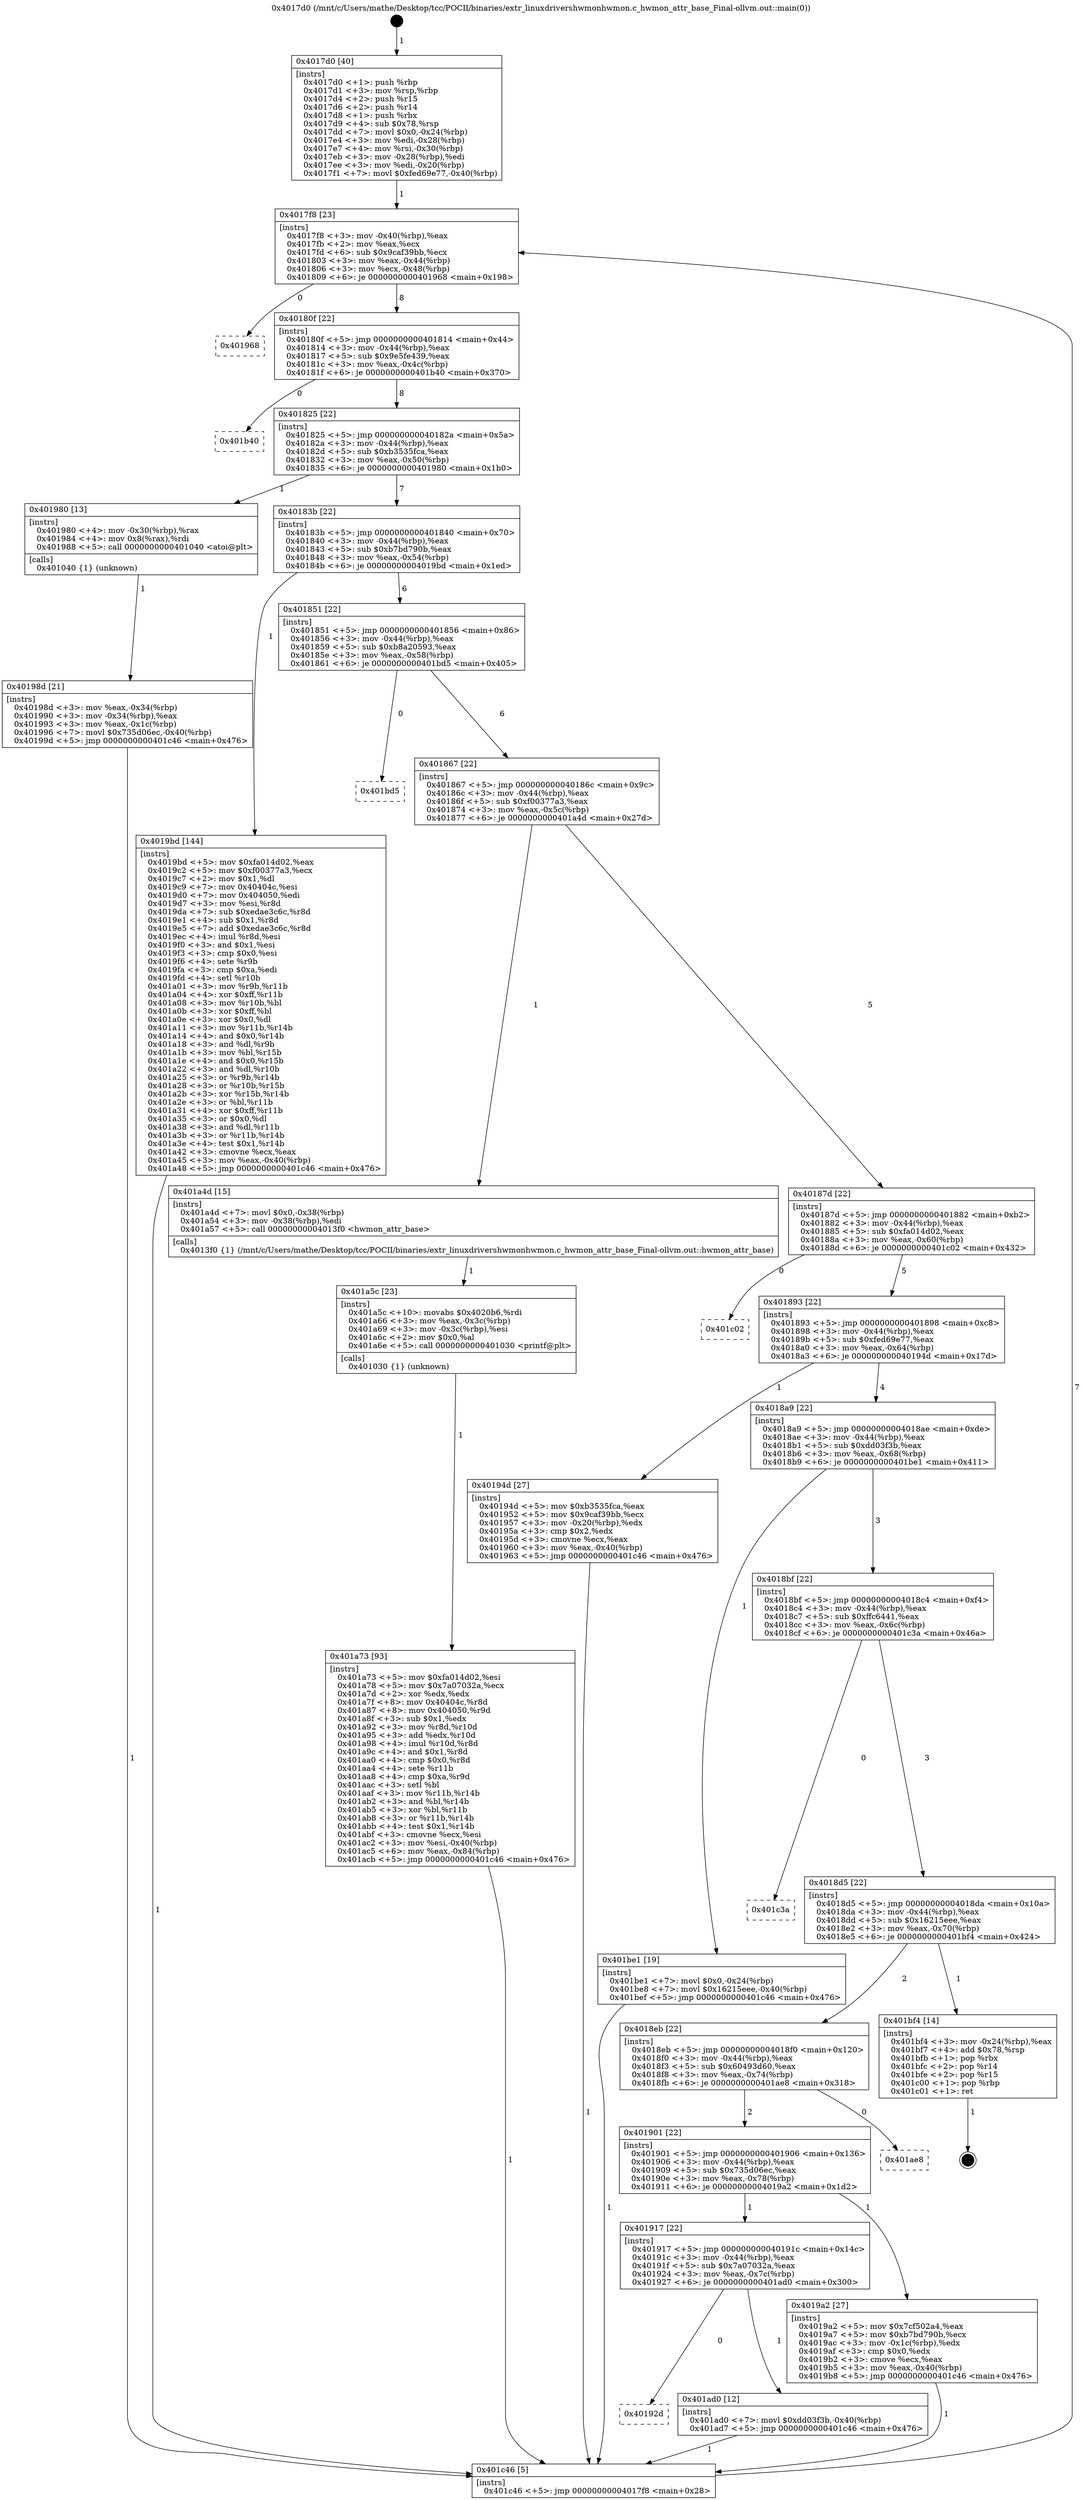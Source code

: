 digraph "0x4017d0" {
  label = "0x4017d0 (/mnt/c/Users/mathe/Desktop/tcc/POCII/binaries/extr_linuxdrivershwmonhwmon.c_hwmon_attr_base_Final-ollvm.out::main(0))"
  labelloc = "t"
  node[shape=record]

  Entry [label="",width=0.3,height=0.3,shape=circle,fillcolor=black,style=filled]
  "0x4017f8" [label="{
     0x4017f8 [23]\l
     | [instrs]\l
     &nbsp;&nbsp;0x4017f8 \<+3\>: mov -0x40(%rbp),%eax\l
     &nbsp;&nbsp;0x4017fb \<+2\>: mov %eax,%ecx\l
     &nbsp;&nbsp;0x4017fd \<+6\>: sub $0x9caf39bb,%ecx\l
     &nbsp;&nbsp;0x401803 \<+3\>: mov %eax,-0x44(%rbp)\l
     &nbsp;&nbsp;0x401806 \<+3\>: mov %ecx,-0x48(%rbp)\l
     &nbsp;&nbsp;0x401809 \<+6\>: je 0000000000401968 \<main+0x198\>\l
  }"]
  "0x401968" [label="{
     0x401968\l
  }", style=dashed]
  "0x40180f" [label="{
     0x40180f [22]\l
     | [instrs]\l
     &nbsp;&nbsp;0x40180f \<+5\>: jmp 0000000000401814 \<main+0x44\>\l
     &nbsp;&nbsp;0x401814 \<+3\>: mov -0x44(%rbp),%eax\l
     &nbsp;&nbsp;0x401817 \<+5\>: sub $0x9e5fe439,%eax\l
     &nbsp;&nbsp;0x40181c \<+3\>: mov %eax,-0x4c(%rbp)\l
     &nbsp;&nbsp;0x40181f \<+6\>: je 0000000000401b40 \<main+0x370\>\l
  }"]
  Exit [label="",width=0.3,height=0.3,shape=circle,fillcolor=black,style=filled,peripheries=2]
  "0x401b40" [label="{
     0x401b40\l
  }", style=dashed]
  "0x401825" [label="{
     0x401825 [22]\l
     | [instrs]\l
     &nbsp;&nbsp;0x401825 \<+5\>: jmp 000000000040182a \<main+0x5a\>\l
     &nbsp;&nbsp;0x40182a \<+3\>: mov -0x44(%rbp),%eax\l
     &nbsp;&nbsp;0x40182d \<+5\>: sub $0xb3535fca,%eax\l
     &nbsp;&nbsp;0x401832 \<+3\>: mov %eax,-0x50(%rbp)\l
     &nbsp;&nbsp;0x401835 \<+6\>: je 0000000000401980 \<main+0x1b0\>\l
  }"]
  "0x40192d" [label="{
     0x40192d\l
  }", style=dashed]
  "0x401980" [label="{
     0x401980 [13]\l
     | [instrs]\l
     &nbsp;&nbsp;0x401980 \<+4\>: mov -0x30(%rbp),%rax\l
     &nbsp;&nbsp;0x401984 \<+4\>: mov 0x8(%rax),%rdi\l
     &nbsp;&nbsp;0x401988 \<+5\>: call 0000000000401040 \<atoi@plt\>\l
     | [calls]\l
     &nbsp;&nbsp;0x401040 \{1\} (unknown)\l
  }"]
  "0x40183b" [label="{
     0x40183b [22]\l
     | [instrs]\l
     &nbsp;&nbsp;0x40183b \<+5\>: jmp 0000000000401840 \<main+0x70\>\l
     &nbsp;&nbsp;0x401840 \<+3\>: mov -0x44(%rbp),%eax\l
     &nbsp;&nbsp;0x401843 \<+5\>: sub $0xb7bd790b,%eax\l
     &nbsp;&nbsp;0x401848 \<+3\>: mov %eax,-0x54(%rbp)\l
     &nbsp;&nbsp;0x40184b \<+6\>: je 00000000004019bd \<main+0x1ed\>\l
  }"]
  "0x401ad0" [label="{
     0x401ad0 [12]\l
     | [instrs]\l
     &nbsp;&nbsp;0x401ad0 \<+7\>: movl $0xdd03f3b,-0x40(%rbp)\l
     &nbsp;&nbsp;0x401ad7 \<+5\>: jmp 0000000000401c46 \<main+0x476\>\l
  }"]
  "0x4019bd" [label="{
     0x4019bd [144]\l
     | [instrs]\l
     &nbsp;&nbsp;0x4019bd \<+5\>: mov $0xfa014d02,%eax\l
     &nbsp;&nbsp;0x4019c2 \<+5\>: mov $0xf00377a3,%ecx\l
     &nbsp;&nbsp;0x4019c7 \<+2\>: mov $0x1,%dl\l
     &nbsp;&nbsp;0x4019c9 \<+7\>: mov 0x40404c,%esi\l
     &nbsp;&nbsp;0x4019d0 \<+7\>: mov 0x404050,%edi\l
     &nbsp;&nbsp;0x4019d7 \<+3\>: mov %esi,%r8d\l
     &nbsp;&nbsp;0x4019da \<+7\>: sub $0xedae3c6c,%r8d\l
     &nbsp;&nbsp;0x4019e1 \<+4\>: sub $0x1,%r8d\l
     &nbsp;&nbsp;0x4019e5 \<+7\>: add $0xedae3c6c,%r8d\l
     &nbsp;&nbsp;0x4019ec \<+4\>: imul %r8d,%esi\l
     &nbsp;&nbsp;0x4019f0 \<+3\>: and $0x1,%esi\l
     &nbsp;&nbsp;0x4019f3 \<+3\>: cmp $0x0,%esi\l
     &nbsp;&nbsp;0x4019f6 \<+4\>: sete %r9b\l
     &nbsp;&nbsp;0x4019fa \<+3\>: cmp $0xa,%edi\l
     &nbsp;&nbsp;0x4019fd \<+4\>: setl %r10b\l
     &nbsp;&nbsp;0x401a01 \<+3\>: mov %r9b,%r11b\l
     &nbsp;&nbsp;0x401a04 \<+4\>: xor $0xff,%r11b\l
     &nbsp;&nbsp;0x401a08 \<+3\>: mov %r10b,%bl\l
     &nbsp;&nbsp;0x401a0b \<+3\>: xor $0xff,%bl\l
     &nbsp;&nbsp;0x401a0e \<+3\>: xor $0x0,%dl\l
     &nbsp;&nbsp;0x401a11 \<+3\>: mov %r11b,%r14b\l
     &nbsp;&nbsp;0x401a14 \<+4\>: and $0x0,%r14b\l
     &nbsp;&nbsp;0x401a18 \<+3\>: and %dl,%r9b\l
     &nbsp;&nbsp;0x401a1b \<+3\>: mov %bl,%r15b\l
     &nbsp;&nbsp;0x401a1e \<+4\>: and $0x0,%r15b\l
     &nbsp;&nbsp;0x401a22 \<+3\>: and %dl,%r10b\l
     &nbsp;&nbsp;0x401a25 \<+3\>: or %r9b,%r14b\l
     &nbsp;&nbsp;0x401a28 \<+3\>: or %r10b,%r15b\l
     &nbsp;&nbsp;0x401a2b \<+3\>: xor %r15b,%r14b\l
     &nbsp;&nbsp;0x401a2e \<+3\>: or %bl,%r11b\l
     &nbsp;&nbsp;0x401a31 \<+4\>: xor $0xff,%r11b\l
     &nbsp;&nbsp;0x401a35 \<+3\>: or $0x0,%dl\l
     &nbsp;&nbsp;0x401a38 \<+3\>: and %dl,%r11b\l
     &nbsp;&nbsp;0x401a3b \<+3\>: or %r11b,%r14b\l
     &nbsp;&nbsp;0x401a3e \<+4\>: test $0x1,%r14b\l
     &nbsp;&nbsp;0x401a42 \<+3\>: cmovne %ecx,%eax\l
     &nbsp;&nbsp;0x401a45 \<+3\>: mov %eax,-0x40(%rbp)\l
     &nbsp;&nbsp;0x401a48 \<+5\>: jmp 0000000000401c46 \<main+0x476\>\l
  }"]
  "0x401851" [label="{
     0x401851 [22]\l
     | [instrs]\l
     &nbsp;&nbsp;0x401851 \<+5\>: jmp 0000000000401856 \<main+0x86\>\l
     &nbsp;&nbsp;0x401856 \<+3\>: mov -0x44(%rbp),%eax\l
     &nbsp;&nbsp;0x401859 \<+5\>: sub $0xb8a20593,%eax\l
     &nbsp;&nbsp;0x40185e \<+3\>: mov %eax,-0x58(%rbp)\l
     &nbsp;&nbsp;0x401861 \<+6\>: je 0000000000401bd5 \<main+0x405\>\l
  }"]
  "0x401a73" [label="{
     0x401a73 [93]\l
     | [instrs]\l
     &nbsp;&nbsp;0x401a73 \<+5\>: mov $0xfa014d02,%esi\l
     &nbsp;&nbsp;0x401a78 \<+5\>: mov $0x7a07032a,%ecx\l
     &nbsp;&nbsp;0x401a7d \<+2\>: xor %edx,%edx\l
     &nbsp;&nbsp;0x401a7f \<+8\>: mov 0x40404c,%r8d\l
     &nbsp;&nbsp;0x401a87 \<+8\>: mov 0x404050,%r9d\l
     &nbsp;&nbsp;0x401a8f \<+3\>: sub $0x1,%edx\l
     &nbsp;&nbsp;0x401a92 \<+3\>: mov %r8d,%r10d\l
     &nbsp;&nbsp;0x401a95 \<+3\>: add %edx,%r10d\l
     &nbsp;&nbsp;0x401a98 \<+4\>: imul %r10d,%r8d\l
     &nbsp;&nbsp;0x401a9c \<+4\>: and $0x1,%r8d\l
     &nbsp;&nbsp;0x401aa0 \<+4\>: cmp $0x0,%r8d\l
     &nbsp;&nbsp;0x401aa4 \<+4\>: sete %r11b\l
     &nbsp;&nbsp;0x401aa8 \<+4\>: cmp $0xa,%r9d\l
     &nbsp;&nbsp;0x401aac \<+3\>: setl %bl\l
     &nbsp;&nbsp;0x401aaf \<+3\>: mov %r11b,%r14b\l
     &nbsp;&nbsp;0x401ab2 \<+3\>: and %bl,%r14b\l
     &nbsp;&nbsp;0x401ab5 \<+3\>: xor %bl,%r11b\l
     &nbsp;&nbsp;0x401ab8 \<+3\>: or %r11b,%r14b\l
     &nbsp;&nbsp;0x401abb \<+4\>: test $0x1,%r14b\l
     &nbsp;&nbsp;0x401abf \<+3\>: cmovne %ecx,%esi\l
     &nbsp;&nbsp;0x401ac2 \<+3\>: mov %esi,-0x40(%rbp)\l
     &nbsp;&nbsp;0x401ac5 \<+6\>: mov %eax,-0x84(%rbp)\l
     &nbsp;&nbsp;0x401acb \<+5\>: jmp 0000000000401c46 \<main+0x476\>\l
  }"]
  "0x401bd5" [label="{
     0x401bd5\l
  }", style=dashed]
  "0x401867" [label="{
     0x401867 [22]\l
     | [instrs]\l
     &nbsp;&nbsp;0x401867 \<+5\>: jmp 000000000040186c \<main+0x9c\>\l
     &nbsp;&nbsp;0x40186c \<+3\>: mov -0x44(%rbp),%eax\l
     &nbsp;&nbsp;0x40186f \<+5\>: sub $0xf00377a3,%eax\l
     &nbsp;&nbsp;0x401874 \<+3\>: mov %eax,-0x5c(%rbp)\l
     &nbsp;&nbsp;0x401877 \<+6\>: je 0000000000401a4d \<main+0x27d\>\l
  }"]
  "0x401a5c" [label="{
     0x401a5c [23]\l
     | [instrs]\l
     &nbsp;&nbsp;0x401a5c \<+10\>: movabs $0x4020b6,%rdi\l
     &nbsp;&nbsp;0x401a66 \<+3\>: mov %eax,-0x3c(%rbp)\l
     &nbsp;&nbsp;0x401a69 \<+3\>: mov -0x3c(%rbp),%esi\l
     &nbsp;&nbsp;0x401a6c \<+2\>: mov $0x0,%al\l
     &nbsp;&nbsp;0x401a6e \<+5\>: call 0000000000401030 \<printf@plt\>\l
     | [calls]\l
     &nbsp;&nbsp;0x401030 \{1\} (unknown)\l
  }"]
  "0x401a4d" [label="{
     0x401a4d [15]\l
     | [instrs]\l
     &nbsp;&nbsp;0x401a4d \<+7\>: movl $0x0,-0x38(%rbp)\l
     &nbsp;&nbsp;0x401a54 \<+3\>: mov -0x38(%rbp),%edi\l
     &nbsp;&nbsp;0x401a57 \<+5\>: call 00000000004013f0 \<hwmon_attr_base\>\l
     | [calls]\l
     &nbsp;&nbsp;0x4013f0 \{1\} (/mnt/c/Users/mathe/Desktop/tcc/POCII/binaries/extr_linuxdrivershwmonhwmon.c_hwmon_attr_base_Final-ollvm.out::hwmon_attr_base)\l
  }"]
  "0x40187d" [label="{
     0x40187d [22]\l
     | [instrs]\l
     &nbsp;&nbsp;0x40187d \<+5\>: jmp 0000000000401882 \<main+0xb2\>\l
     &nbsp;&nbsp;0x401882 \<+3\>: mov -0x44(%rbp),%eax\l
     &nbsp;&nbsp;0x401885 \<+5\>: sub $0xfa014d02,%eax\l
     &nbsp;&nbsp;0x40188a \<+3\>: mov %eax,-0x60(%rbp)\l
     &nbsp;&nbsp;0x40188d \<+6\>: je 0000000000401c02 \<main+0x432\>\l
  }"]
  "0x401917" [label="{
     0x401917 [22]\l
     | [instrs]\l
     &nbsp;&nbsp;0x401917 \<+5\>: jmp 000000000040191c \<main+0x14c\>\l
     &nbsp;&nbsp;0x40191c \<+3\>: mov -0x44(%rbp),%eax\l
     &nbsp;&nbsp;0x40191f \<+5\>: sub $0x7a07032a,%eax\l
     &nbsp;&nbsp;0x401924 \<+3\>: mov %eax,-0x7c(%rbp)\l
     &nbsp;&nbsp;0x401927 \<+6\>: je 0000000000401ad0 \<main+0x300\>\l
  }"]
  "0x401c02" [label="{
     0x401c02\l
  }", style=dashed]
  "0x401893" [label="{
     0x401893 [22]\l
     | [instrs]\l
     &nbsp;&nbsp;0x401893 \<+5\>: jmp 0000000000401898 \<main+0xc8\>\l
     &nbsp;&nbsp;0x401898 \<+3\>: mov -0x44(%rbp),%eax\l
     &nbsp;&nbsp;0x40189b \<+5\>: sub $0xfed69e77,%eax\l
     &nbsp;&nbsp;0x4018a0 \<+3\>: mov %eax,-0x64(%rbp)\l
     &nbsp;&nbsp;0x4018a3 \<+6\>: je 000000000040194d \<main+0x17d\>\l
  }"]
  "0x4019a2" [label="{
     0x4019a2 [27]\l
     | [instrs]\l
     &nbsp;&nbsp;0x4019a2 \<+5\>: mov $0x7cf502a4,%eax\l
     &nbsp;&nbsp;0x4019a7 \<+5\>: mov $0xb7bd790b,%ecx\l
     &nbsp;&nbsp;0x4019ac \<+3\>: mov -0x1c(%rbp),%edx\l
     &nbsp;&nbsp;0x4019af \<+3\>: cmp $0x0,%edx\l
     &nbsp;&nbsp;0x4019b2 \<+3\>: cmove %ecx,%eax\l
     &nbsp;&nbsp;0x4019b5 \<+3\>: mov %eax,-0x40(%rbp)\l
     &nbsp;&nbsp;0x4019b8 \<+5\>: jmp 0000000000401c46 \<main+0x476\>\l
  }"]
  "0x40194d" [label="{
     0x40194d [27]\l
     | [instrs]\l
     &nbsp;&nbsp;0x40194d \<+5\>: mov $0xb3535fca,%eax\l
     &nbsp;&nbsp;0x401952 \<+5\>: mov $0x9caf39bb,%ecx\l
     &nbsp;&nbsp;0x401957 \<+3\>: mov -0x20(%rbp),%edx\l
     &nbsp;&nbsp;0x40195a \<+3\>: cmp $0x2,%edx\l
     &nbsp;&nbsp;0x40195d \<+3\>: cmovne %ecx,%eax\l
     &nbsp;&nbsp;0x401960 \<+3\>: mov %eax,-0x40(%rbp)\l
     &nbsp;&nbsp;0x401963 \<+5\>: jmp 0000000000401c46 \<main+0x476\>\l
  }"]
  "0x4018a9" [label="{
     0x4018a9 [22]\l
     | [instrs]\l
     &nbsp;&nbsp;0x4018a9 \<+5\>: jmp 00000000004018ae \<main+0xde\>\l
     &nbsp;&nbsp;0x4018ae \<+3\>: mov -0x44(%rbp),%eax\l
     &nbsp;&nbsp;0x4018b1 \<+5\>: sub $0xdd03f3b,%eax\l
     &nbsp;&nbsp;0x4018b6 \<+3\>: mov %eax,-0x68(%rbp)\l
     &nbsp;&nbsp;0x4018b9 \<+6\>: je 0000000000401be1 \<main+0x411\>\l
  }"]
  "0x401c46" [label="{
     0x401c46 [5]\l
     | [instrs]\l
     &nbsp;&nbsp;0x401c46 \<+5\>: jmp 00000000004017f8 \<main+0x28\>\l
  }"]
  "0x4017d0" [label="{
     0x4017d0 [40]\l
     | [instrs]\l
     &nbsp;&nbsp;0x4017d0 \<+1\>: push %rbp\l
     &nbsp;&nbsp;0x4017d1 \<+3\>: mov %rsp,%rbp\l
     &nbsp;&nbsp;0x4017d4 \<+2\>: push %r15\l
     &nbsp;&nbsp;0x4017d6 \<+2\>: push %r14\l
     &nbsp;&nbsp;0x4017d8 \<+1\>: push %rbx\l
     &nbsp;&nbsp;0x4017d9 \<+4\>: sub $0x78,%rsp\l
     &nbsp;&nbsp;0x4017dd \<+7\>: movl $0x0,-0x24(%rbp)\l
     &nbsp;&nbsp;0x4017e4 \<+3\>: mov %edi,-0x28(%rbp)\l
     &nbsp;&nbsp;0x4017e7 \<+4\>: mov %rsi,-0x30(%rbp)\l
     &nbsp;&nbsp;0x4017eb \<+3\>: mov -0x28(%rbp),%edi\l
     &nbsp;&nbsp;0x4017ee \<+3\>: mov %edi,-0x20(%rbp)\l
     &nbsp;&nbsp;0x4017f1 \<+7\>: movl $0xfed69e77,-0x40(%rbp)\l
  }"]
  "0x40198d" [label="{
     0x40198d [21]\l
     | [instrs]\l
     &nbsp;&nbsp;0x40198d \<+3\>: mov %eax,-0x34(%rbp)\l
     &nbsp;&nbsp;0x401990 \<+3\>: mov -0x34(%rbp),%eax\l
     &nbsp;&nbsp;0x401993 \<+3\>: mov %eax,-0x1c(%rbp)\l
     &nbsp;&nbsp;0x401996 \<+7\>: movl $0x735d06ec,-0x40(%rbp)\l
     &nbsp;&nbsp;0x40199d \<+5\>: jmp 0000000000401c46 \<main+0x476\>\l
  }"]
  "0x401901" [label="{
     0x401901 [22]\l
     | [instrs]\l
     &nbsp;&nbsp;0x401901 \<+5\>: jmp 0000000000401906 \<main+0x136\>\l
     &nbsp;&nbsp;0x401906 \<+3\>: mov -0x44(%rbp),%eax\l
     &nbsp;&nbsp;0x401909 \<+5\>: sub $0x735d06ec,%eax\l
     &nbsp;&nbsp;0x40190e \<+3\>: mov %eax,-0x78(%rbp)\l
     &nbsp;&nbsp;0x401911 \<+6\>: je 00000000004019a2 \<main+0x1d2\>\l
  }"]
  "0x401be1" [label="{
     0x401be1 [19]\l
     | [instrs]\l
     &nbsp;&nbsp;0x401be1 \<+7\>: movl $0x0,-0x24(%rbp)\l
     &nbsp;&nbsp;0x401be8 \<+7\>: movl $0x16215eee,-0x40(%rbp)\l
     &nbsp;&nbsp;0x401bef \<+5\>: jmp 0000000000401c46 \<main+0x476\>\l
  }"]
  "0x4018bf" [label="{
     0x4018bf [22]\l
     | [instrs]\l
     &nbsp;&nbsp;0x4018bf \<+5\>: jmp 00000000004018c4 \<main+0xf4\>\l
     &nbsp;&nbsp;0x4018c4 \<+3\>: mov -0x44(%rbp),%eax\l
     &nbsp;&nbsp;0x4018c7 \<+5\>: sub $0xffc6441,%eax\l
     &nbsp;&nbsp;0x4018cc \<+3\>: mov %eax,-0x6c(%rbp)\l
     &nbsp;&nbsp;0x4018cf \<+6\>: je 0000000000401c3a \<main+0x46a\>\l
  }"]
  "0x401ae8" [label="{
     0x401ae8\l
  }", style=dashed]
  "0x401c3a" [label="{
     0x401c3a\l
  }", style=dashed]
  "0x4018d5" [label="{
     0x4018d5 [22]\l
     | [instrs]\l
     &nbsp;&nbsp;0x4018d5 \<+5\>: jmp 00000000004018da \<main+0x10a\>\l
     &nbsp;&nbsp;0x4018da \<+3\>: mov -0x44(%rbp),%eax\l
     &nbsp;&nbsp;0x4018dd \<+5\>: sub $0x16215eee,%eax\l
     &nbsp;&nbsp;0x4018e2 \<+3\>: mov %eax,-0x70(%rbp)\l
     &nbsp;&nbsp;0x4018e5 \<+6\>: je 0000000000401bf4 \<main+0x424\>\l
  }"]
  "0x4018eb" [label="{
     0x4018eb [22]\l
     | [instrs]\l
     &nbsp;&nbsp;0x4018eb \<+5\>: jmp 00000000004018f0 \<main+0x120\>\l
     &nbsp;&nbsp;0x4018f0 \<+3\>: mov -0x44(%rbp),%eax\l
     &nbsp;&nbsp;0x4018f3 \<+5\>: sub $0x60493d60,%eax\l
     &nbsp;&nbsp;0x4018f8 \<+3\>: mov %eax,-0x74(%rbp)\l
     &nbsp;&nbsp;0x4018fb \<+6\>: je 0000000000401ae8 \<main+0x318\>\l
  }"]
  "0x401bf4" [label="{
     0x401bf4 [14]\l
     | [instrs]\l
     &nbsp;&nbsp;0x401bf4 \<+3\>: mov -0x24(%rbp),%eax\l
     &nbsp;&nbsp;0x401bf7 \<+4\>: add $0x78,%rsp\l
     &nbsp;&nbsp;0x401bfb \<+1\>: pop %rbx\l
     &nbsp;&nbsp;0x401bfc \<+2\>: pop %r14\l
     &nbsp;&nbsp;0x401bfe \<+2\>: pop %r15\l
     &nbsp;&nbsp;0x401c00 \<+1\>: pop %rbp\l
     &nbsp;&nbsp;0x401c01 \<+1\>: ret\l
  }"]
  Entry -> "0x4017d0" [label=" 1"]
  "0x4017f8" -> "0x401968" [label=" 0"]
  "0x4017f8" -> "0x40180f" [label=" 8"]
  "0x401bf4" -> Exit [label=" 1"]
  "0x40180f" -> "0x401b40" [label=" 0"]
  "0x40180f" -> "0x401825" [label=" 8"]
  "0x401be1" -> "0x401c46" [label=" 1"]
  "0x401825" -> "0x401980" [label=" 1"]
  "0x401825" -> "0x40183b" [label=" 7"]
  "0x401ad0" -> "0x401c46" [label=" 1"]
  "0x40183b" -> "0x4019bd" [label=" 1"]
  "0x40183b" -> "0x401851" [label=" 6"]
  "0x401917" -> "0x40192d" [label=" 0"]
  "0x401851" -> "0x401bd5" [label=" 0"]
  "0x401851" -> "0x401867" [label=" 6"]
  "0x401917" -> "0x401ad0" [label=" 1"]
  "0x401867" -> "0x401a4d" [label=" 1"]
  "0x401867" -> "0x40187d" [label=" 5"]
  "0x401a73" -> "0x401c46" [label=" 1"]
  "0x40187d" -> "0x401c02" [label=" 0"]
  "0x40187d" -> "0x401893" [label=" 5"]
  "0x401a5c" -> "0x401a73" [label=" 1"]
  "0x401893" -> "0x40194d" [label=" 1"]
  "0x401893" -> "0x4018a9" [label=" 4"]
  "0x40194d" -> "0x401c46" [label=" 1"]
  "0x4017d0" -> "0x4017f8" [label=" 1"]
  "0x401c46" -> "0x4017f8" [label=" 7"]
  "0x401980" -> "0x40198d" [label=" 1"]
  "0x40198d" -> "0x401c46" [label=" 1"]
  "0x401a4d" -> "0x401a5c" [label=" 1"]
  "0x4018a9" -> "0x401be1" [label=" 1"]
  "0x4018a9" -> "0x4018bf" [label=" 3"]
  "0x4019a2" -> "0x401c46" [label=" 1"]
  "0x4018bf" -> "0x401c3a" [label=" 0"]
  "0x4018bf" -> "0x4018d5" [label=" 3"]
  "0x401901" -> "0x401917" [label=" 1"]
  "0x4018d5" -> "0x401bf4" [label=" 1"]
  "0x4018d5" -> "0x4018eb" [label=" 2"]
  "0x401901" -> "0x4019a2" [label=" 1"]
  "0x4018eb" -> "0x401ae8" [label=" 0"]
  "0x4018eb" -> "0x401901" [label=" 2"]
  "0x4019bd" -> "0x401c46" [label=" 1"]
}
